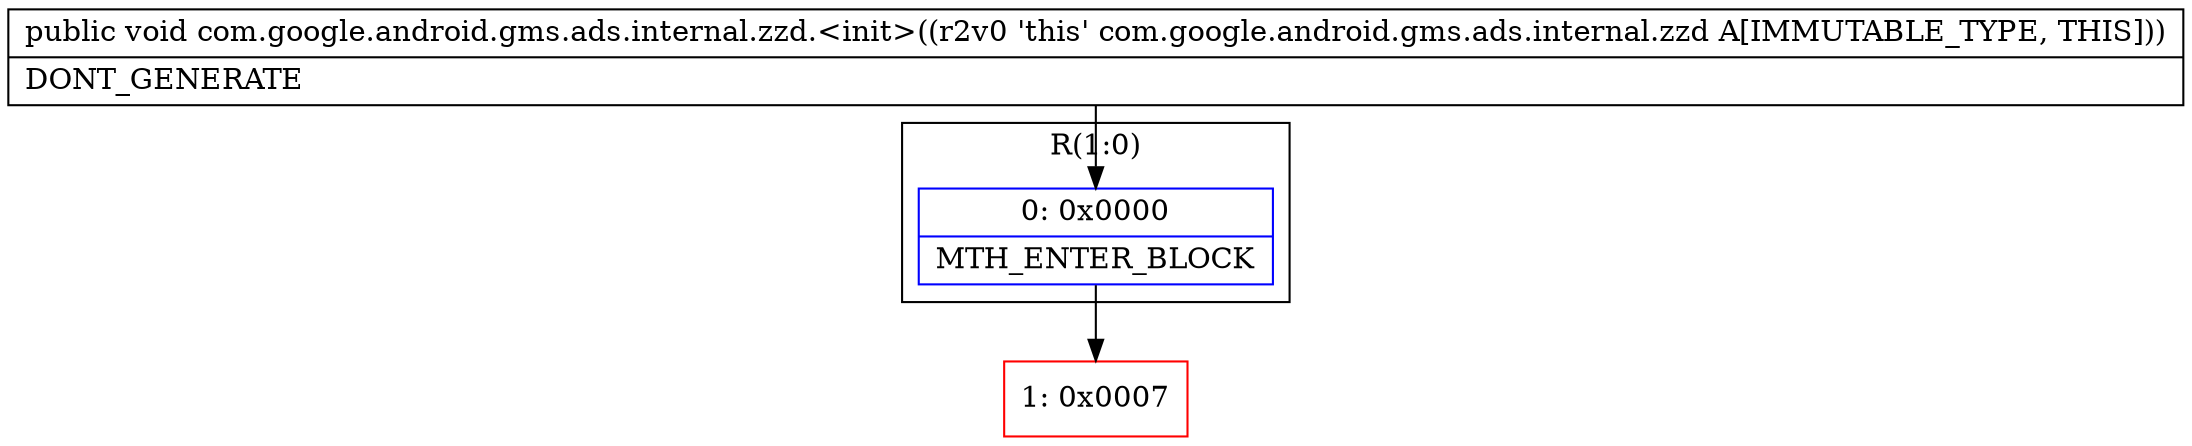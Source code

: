 digraph "CFG forcom.google.android.gms.ads.internal.zzd.\<init\>()V" {
subgraph cluster_Region_1026026562 {
label = "R(1:0)";
node [shape=record,color=blue];
Node_0 [shape=record,label="{0\:\ 0x0000|MTH_ENTER_BLOCK\l}"];
}
Node_1 [shape=record,color=red,label="{1\:\ 0x0007}"];
MethodNode[shape=record,label="{public void com.google.android.gms.ads.internal.zzd.\<init\>((r2v0 'this' com.google.android.gms.ads.internal.zzd A[IMMUTABLE_TYPE, THIS]))  | DONT_GENERATE\l}"];
MethodNode -> Node_0;
Node_0 -> Node_1;
}

